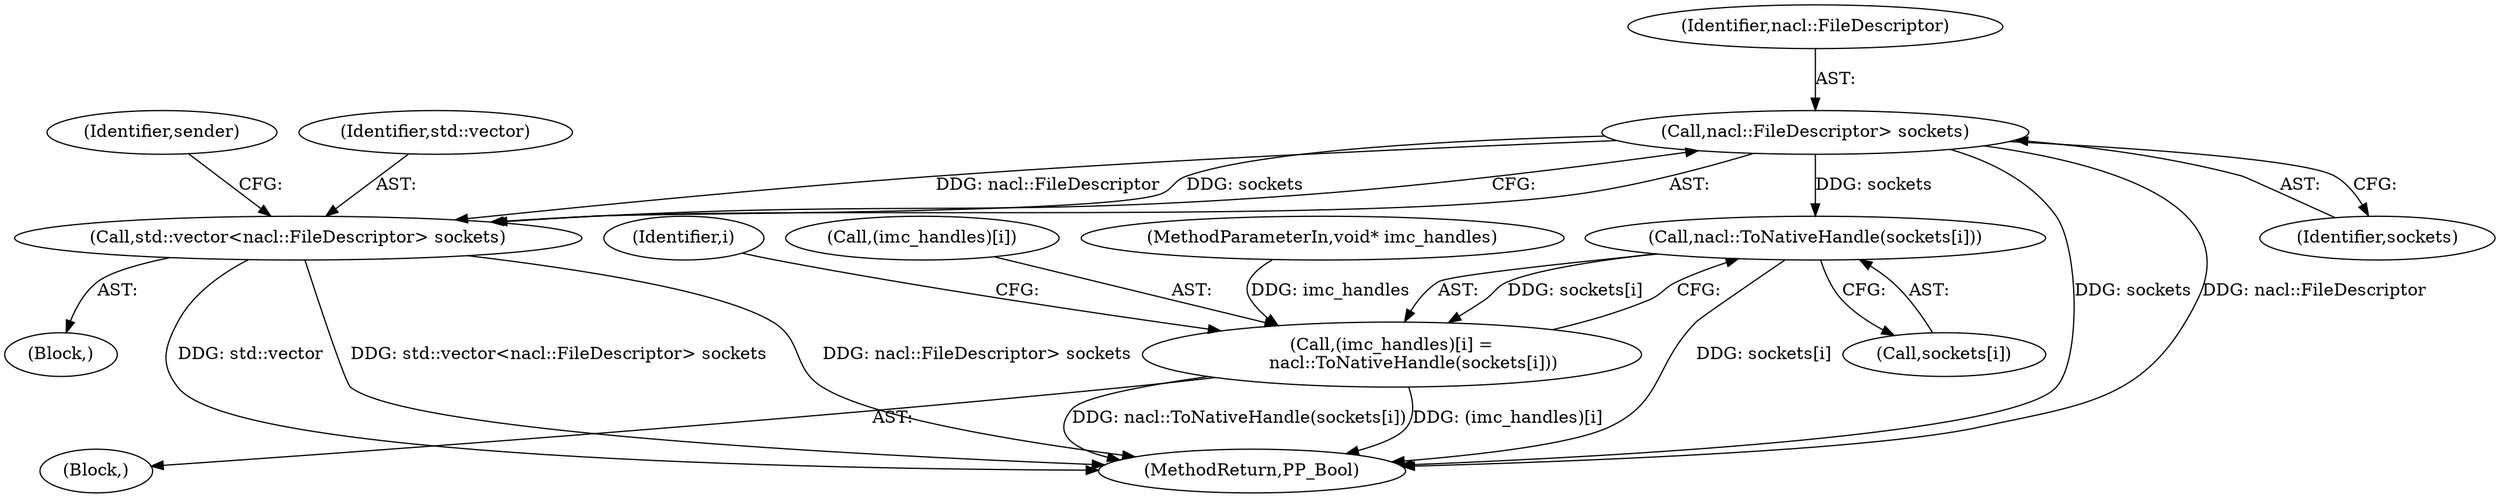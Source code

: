 digraph "0_Chrome_3b0d77670a0613f409110817455d2137576b485a_11@API" {
"1000108" [label="(Call,nacl::FileDescriptor> sockets)"];
"1000106" [label="(Call,std::vector<nacl::FileDescriptor> sockets)"];
"1000150" [label="(Call,nacl::ToNativeHandle(sockets[i]))"];
"1000146" [label="(Call,(imc_handles)[i] =\n        nacl::ToNativeHandle(sockets[i]))"];
"1000144" [label="(Identifier,i)"];
"1000113" [label="(Identifier,sender)"];
"1000109" [label="(Identifier,nacl::FileDescriptor)"];
"1000145" [label="(Block,)"];
"1000156" [label="(MethodReturn,PP_Bool)"];
"1000107" [label="(Identifier,std::vector)"];
"1000146" [label="(Call,(imc_handles)[i] =\n        nacl::ToNativeHandle(sockets[i]))"];
"1000106" [label="(Call,std::vector<nacl::FileDescriptor> sockets)"];
"1000147" [label="(Call,(imc_handles)[i])"];
"1000110" [label="(Identifier,sockets)"];
"1000105" [label="(Block,)"];
"1000104" [label="(MethodParameterIn,void* imc_handles)"];
"1000150" [label="(Call,nacl::ToNativeHandle(sockets[i]))"];
"1000151" [label="(Call,sockets[i])"];
"1000108" [label="(Call,nacl::FileDescriptor> sockets)"];
"1000108" -> "1000106"  [label="AST: "];
"1000108" -> "1000110"  [label="CFG: "];
"1000109" -> "1000108"  [label="AST: "];
"1000110" -> "1000108"  [label="AST: "];
"1000106" -> "1000108"  [label="CFG: "];
"1000108" -> "1000156"  [label="DDG: sockets"];
"1000108" -> "1000156"  [label="DDG: nacl::FileDescriptor"];
"1000108" -> "1000106"  [label="DDG: nacl::FileDescriptor"];
"1000108" -> "1000106"  [label="DDG: sockets"];
"1000108" -> "1000150"  [label="DDG: sockets"];
"1000106" -> "1000105"  [label="AST: "];
"1000107" -> "1000106"  [label="AST: "];
"1000113" -> "1000106"  [label="CFG: "];
"1000106" -> "1000156"  [label="DDG: nacl::FileDescriptor> sockets"];
"1000106" -> "1000156"  [label="DDG: std::vector"];
"1000106" -> "1000156"  [label="DDG: std::vector<nacl::FileDescriptor> sockets"];
"1000150" -> "1000146"  [label="AST: "];
"1000150" -> "1000151"  [label="CFG: "];
"1000151" -> "1000150"  [label="AST: "];
"1000146" -> "1000150"  [label="CFG: "];
"1000150" -> "1000156"  [label="DDG: sockets[i]"];
"1000150" -> "1000146"  [label="DDG: sockets[i]"];
"1000146" -> "1000145"  [label="AST: "];
"1000147" -> "1000146"  [label="AST: "];
"1000144" -> "1000146"  [label="CFG: "];
"1000146" -> "1000156"  [label="DDG: nacl::ToNativeHandle(sockets[i])"];
"1000146" -> "1000156"  [label="DDG: (imc_handles)[i]"];
"1000104" -> "1000146"  [label="DDG: imc_handles"];
}
